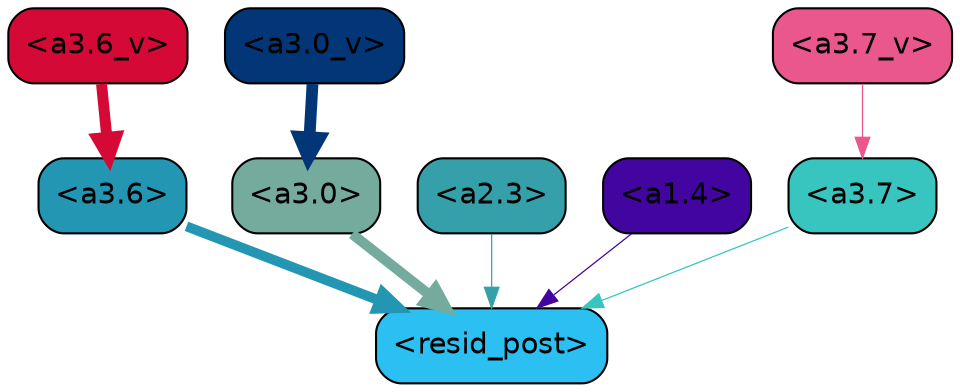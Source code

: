 strict digraph "" {
	graph [bgcolor=transparent,
		layout=dot,
		overlap=false,
		splines=true
	];
	"<a3.7>"	[color=black,
		fillcolor="#38c5c0",
		fontname=Helvetica,
		shape=box,
		style="filled, rounded"];
	"<resid_post>"	[color=black,
		fillcolor="#2bc0f1",
		fontname=Helvetica,
		shape=box,
		style="filled, rounded"];
	"<a3.7>" -> "<resid_post>"	[color="#38c5c0",
		penwidth=0.6];
	"<a3.6>"	[color=black,
		fillcolor="#2296b2",
		fontname=Helvetica,
		shape=box,
		style="filled, rounded"];
	"<a3.6>" -> "<resid_post>"	[color="#2296b2",
		penwidth=4.751612067222595];
	"<a3.0>"	[color=black,
		fillcolor="#74ab9d",
		fontname=Helvetica,
		shape=box,
		style="filled, rounded"];
	"<a3.0>" -> "<resid_post>"	[color="#74ab9d",
		penwidth=4.884142994880676];
	"<a2.3>"	[color=black,
		fillcolor="#36a0aa",
		fontname=Helvetica,
		shape=box,
		style="filled, rounded"];
	"<a2.3>" -> "<resid_post>"	[color="#36a0aa",
		penwidth=0.6];
	"<a1.4>"	[color=black,
		fillcolor="#4205a0",
		fontname=Helvetica,
		shape=box,
		style="filled, rounded"];
	"<a1.4>" -> "<resid_post>"	[color="#4205a0",
		penwidth=0.6];
	"<a3.7_v>"	[color=black,
		fillcolor="#ea578d",
		fontname=Helvetica,
		shape=box,
		style="filled, rounded"];
	"<a3.7_v>" -> "<a3.7>"	[color="#ea578d",
		penwidth=0.6];
	"<a3.6_v>"	[color=black,
		fillcolor="#d50935",
		fontname=Helvetica,
		shape=box,
		style="filled, rounded"];
	"<a3.6_v>" -> "<a3.6>"	[color="#d50935",
		penwidth=5.2550448179244995];
	"<a3.0_v>"	[color=black,
		fillcolor="#033676",
		fontname=Helvetica,
		shape=box,
		style="filled, rounded"];
	"<a3.0_v>" -> "<a3.0>"	[color="#033676",
		penwidth=5.652270674705505];
}
